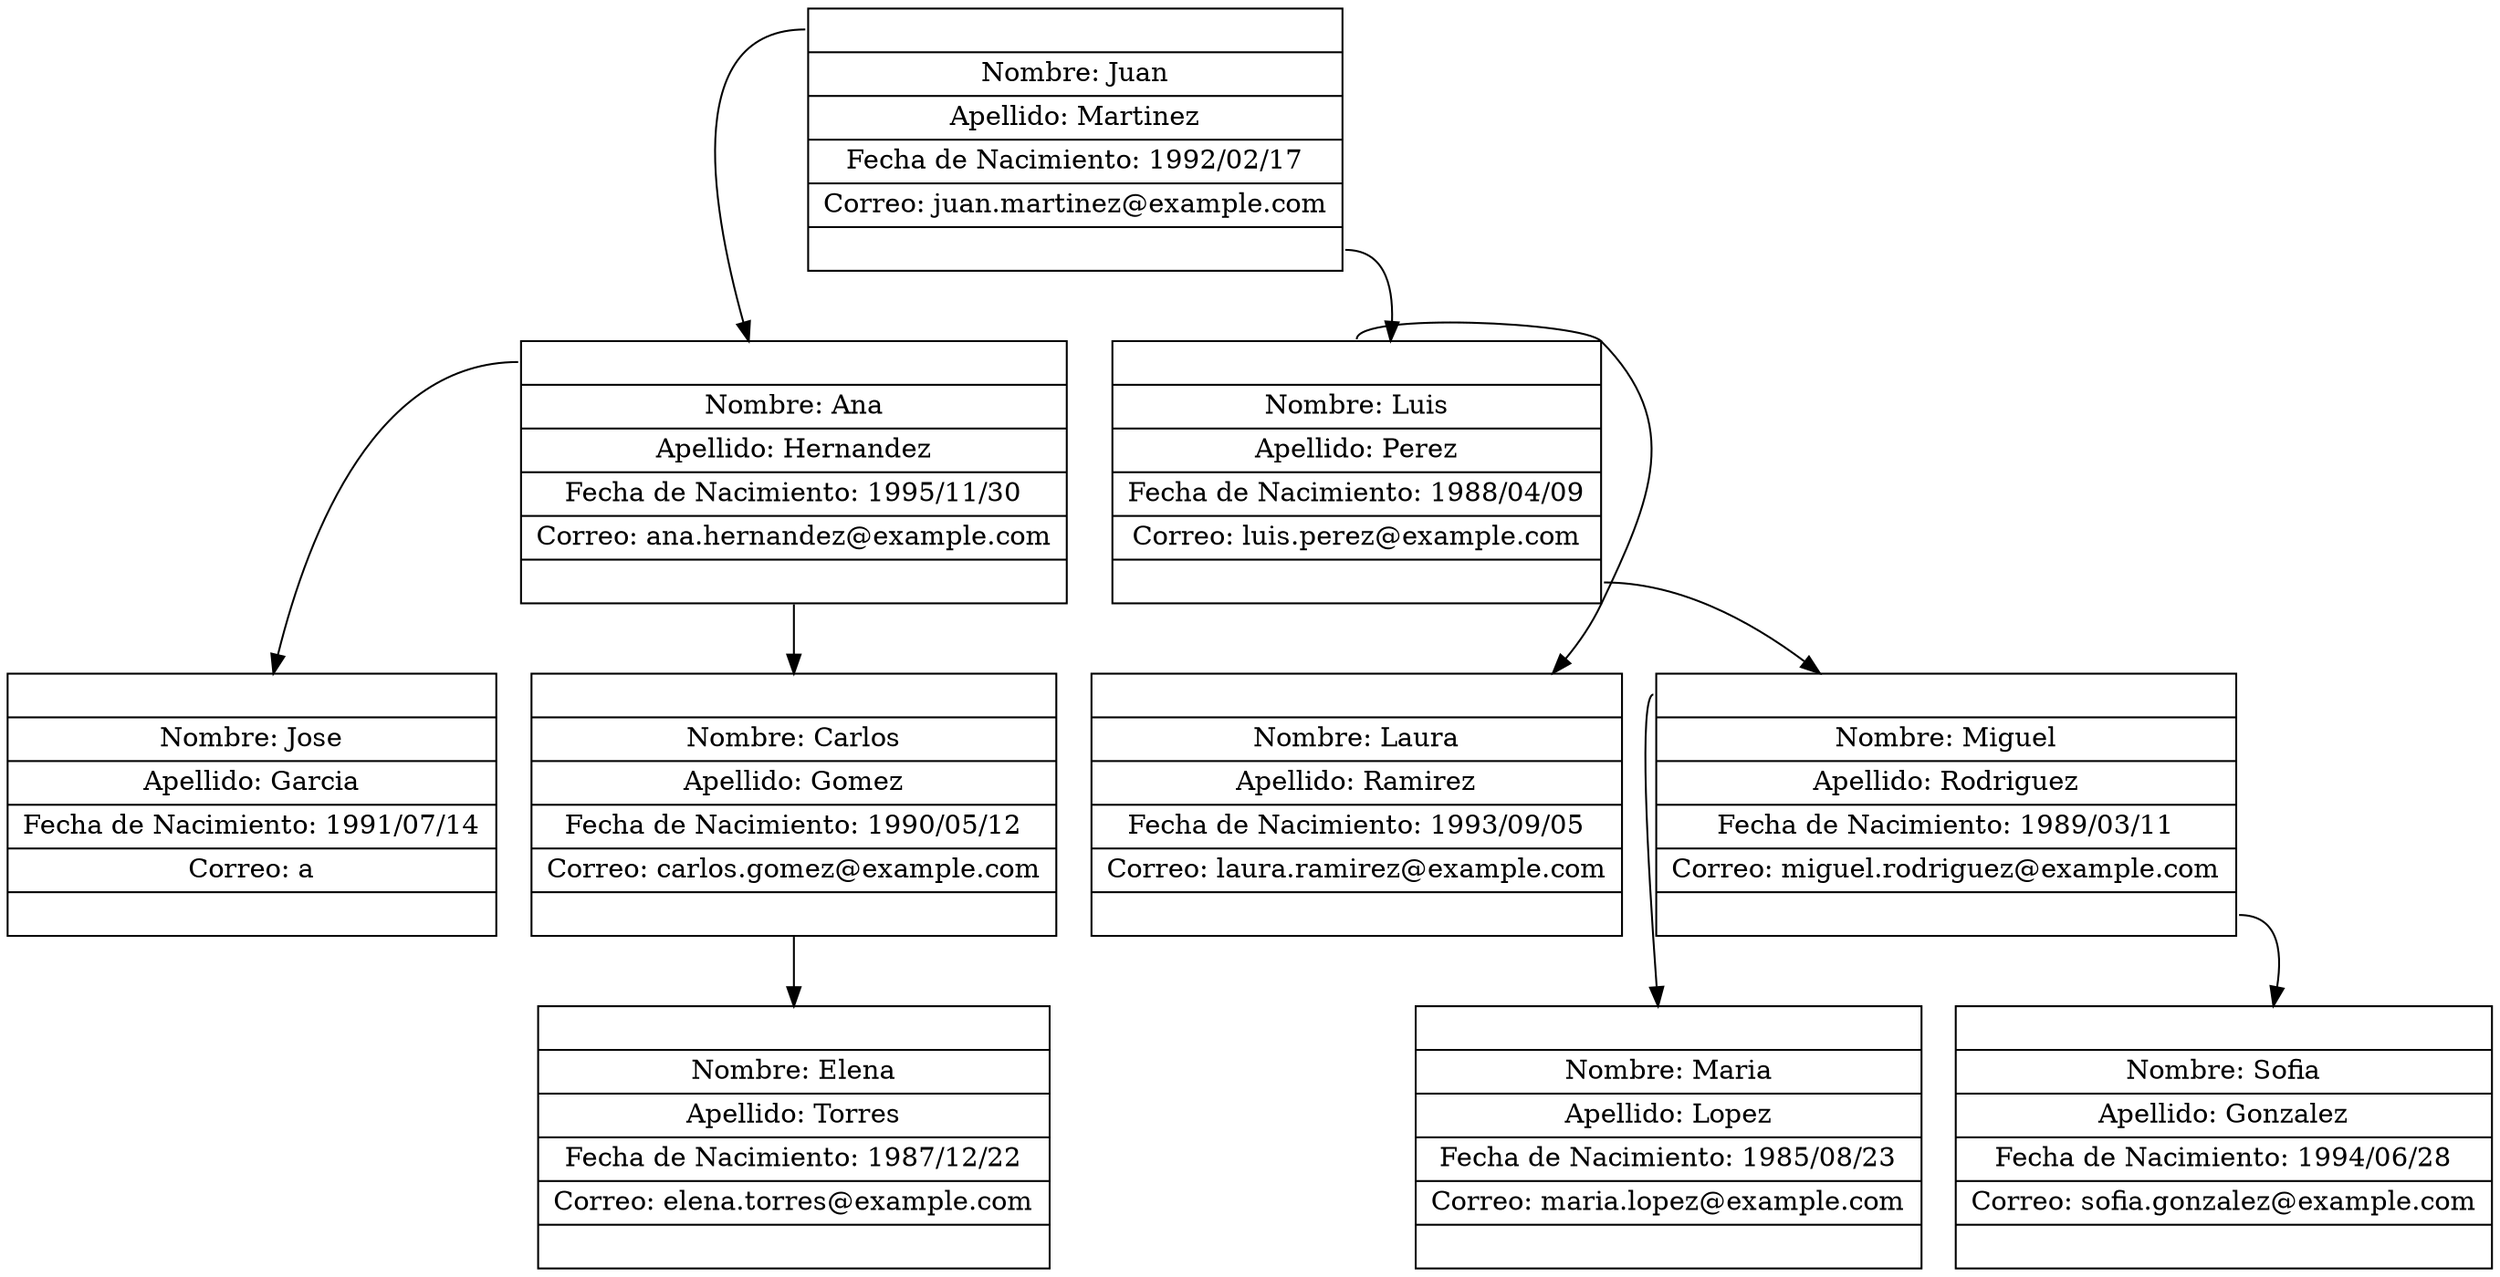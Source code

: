digraph G {
node [shape=record];
nodo0x1fe0c520910 [label="{<f0> |<f1> Nombre: Juan | Apellido: Martinez | Fecha de Nacimiento: 1992/02/17 | Correo: juan.martinez@example.com |<f2> }"];
nodo0x1fe0c520910:f0 -> nodo0x1fe0c521de0;
nodo0x1fe0c521de0 [label="{<f0> |<f1> Nombre: Ana | Apellido: Hernandez | Fecha de Nacimiento: 1995/11/30 | Correo: ana.hernandez@example.com |<f2> }"];
nodo0x1fe0c521de0:f0 -> nodo0x1fe0c5203a0;
nodo0x1fe0c5203a0 [label="{<f0> |<f1> Nombre: Jose | Apellido: Garcia | Fecha de Nacimiento: 1991/07/14 | Correo: a |<f2> }"];
nodo0x1fe0c521de0:f2 -> nodo0x1fe0c521f00;
nodo0x1fe0c521f00 [label="{<f0> |<f1> Nombre: Carlos | Apellido: Gomez | Fecha de Nacimiento: 1990/05/12 | Correo: carlos.gomez@example.com |<f2> }"];
nodo0x1fe0c521f00:f2 -> nodo0x1fe0c520250;
nodo0x1fe0c520250 [label="{<f0> |<f1> Nombre: Elena | Apellido: Torres | Fecha de Nacimiento: 1987/12/22 | Correo: elena.torres@example.com |<f2> }"];
nodo0x1fe0c520910:f2 -> nodo0x1fe0c5208e0;
nodo0x1fe0c5208e0 [label="{<f0> |<f1> Nombre: Luis | Apellido: Perez | Fecha de Nacimiento: 1988/04/09 | Correo: luis.perez@example.com |<f2> }"];
nodo0x1fe0c5208e0:f0 -> nodo0x1fe0c520700;
nodo0x1fe0c520700 [label="{<f0> |<f1> Nombre: Laura | Apellido: Ramirez | Fecha de Nacimiento: 1993/09/05 | Correo: laura.ramirez@example.com |<f2> }"];
nodo0x1fe0c5208e0:f2 -> nodo0x1fe0c520940;
nodo0x1fe0c520940 [label="{<f0> |<f1> Nombre: Miguel | Apellido: Rodriguez | Fecha de Nacimiento: 1989/03/11 | Correo: miguel.rodriguez@example.com |<f2> }"];
nodo0x1fe0c520940:f0 -> nodo0x1fe0c5208b0;
nodo0x1fe0c5208b0 [label="{<f0> |<f1> Nombre: Maria | Apellido: Lopez | Fecha de Nacimiento: 1985/08/23 | Correo: maria.lopez@example.com |<f2> }"];
nodo0x1fe0c520940:f2 -> nodo0x1fe0c5204c0;
nodo0x1fe0c5204c0 [label="{<f0> |<f1> Nombre: Sofia | Apellido: Gonzalez | Fecha de Nacimiento: 1994/06/28 | Correo: sofia.gonzalez@example.com |<f2> }"];
}
